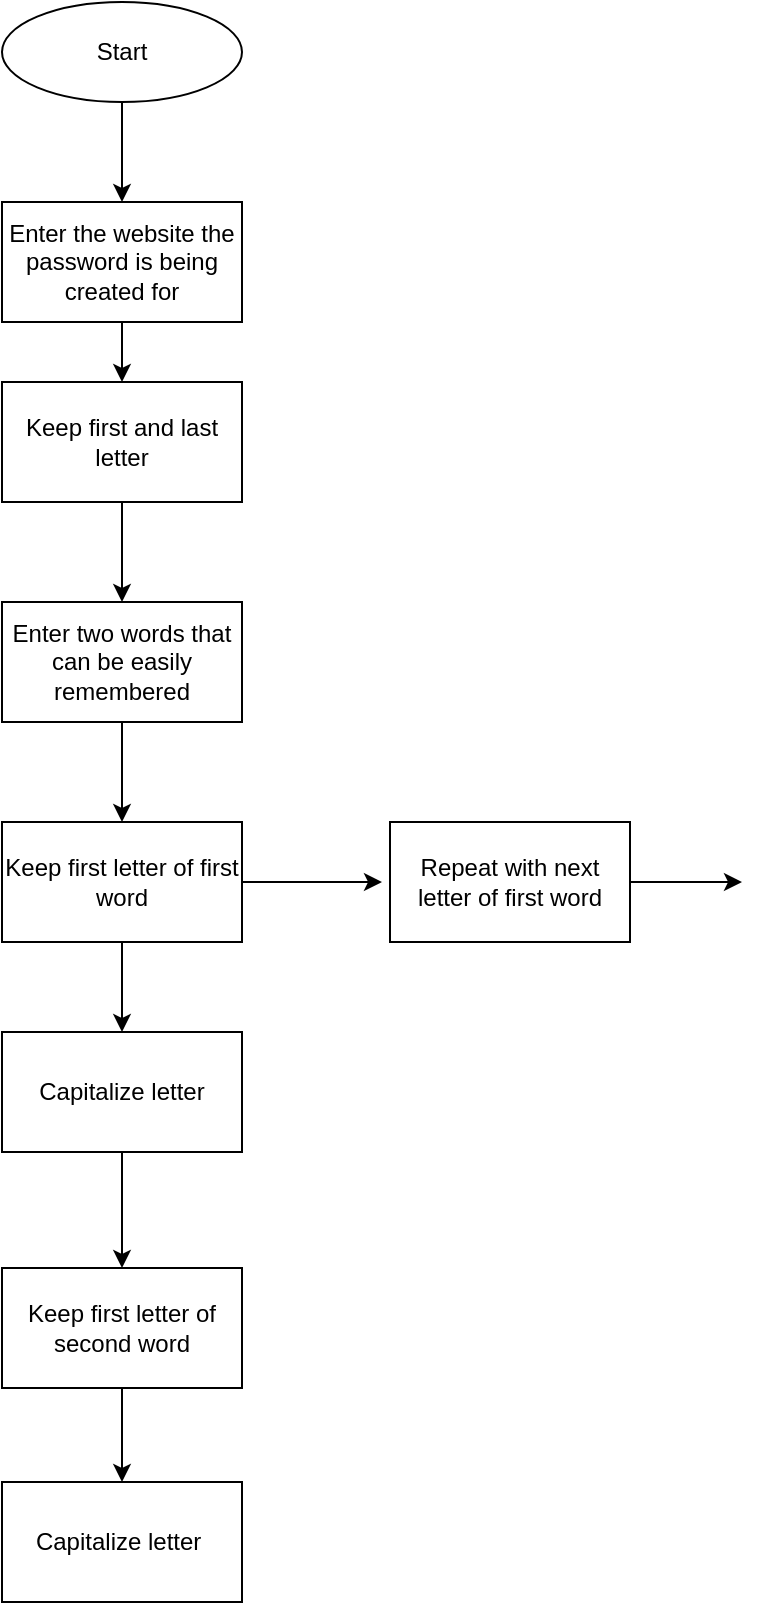 <mxfile version="22.0.4" type="github">
  <diagram id="C5RBs43oDa-KdzZeNtuy" name="Page-1">
    <mxGraphModel dx="1434" dy="758" grid="1" gridSize="10" guides="1" tooltips="1" connect="1" arrows="1" fold="1" page="1" pageScale="1" pageWidth="827" pageHeight="1169" math="0" shadow="0">
      <root>
        <mxCell id="WIyWlLk6GJQsqaUBKTNV-0" />
        <mxCell id="WIyWlLk6GJQsqaUBKTNV-1" parent="WIyWlLk6GJQsqaUBKTNV-0" />
        <mxCell id="c36ltqFskDGb-_e4Guu1-21" style="edgeStyle=orthogonalEdgeStyle;rounded=0;orthogonalLoop=1;jettySize=auto;html=1;" edge="1" parent="WIyWlLk6GJQsqaUBKTNV-1" source="c36ltqFskDGb-_e4Guu1-0" target="c36ltqFskDGb-_e4Guu1-2">
          <mxGeometry relative="1" as="geometry" />
        </mxCell>
        <mxCell id="c36ltqFskDGb-_e4Guu1-0" value="Start" style="ellipse;whiteSpace=wrap;html=1;" vertex="1" parent="WIyWlLk6GJQsqaUBKTNV-1">
          <mxGeometry x="160" y="70" width="120" height="50" as="geometry" />
        </mxCell>
        <mxCell id="c36ltqFskDGb-_e4Guu1-24" style="edgeStyle=orthogonalEdgeStyle;rounded=0;orthogonalLoop=1;jettySize=auto;html=1;entryX=0.5;entryY=0;entryDx=0;entryDy=0;" edge="1" parent="WIyWlLk6GJQsqaUBKTNV-1" source="c36ltqFskDGb-_e4Guu1-2" target="c36ltqFskDGb-_e4Guu1-3">
          <mxGeometry relative="1" as="geometry" />
        </mxCell>
        <mxCell id="c36ltqFskDGb-_e4Guu1-2" value="Enter the website the password is being created for" style="rounded=0;whiteSpace=wrap;html=1;" vertex="1" parent="WIyWlLk6GJQsqaUBKTNV-1">
          <mxGeometry x="160" y="170" width="120" height="60" as="geometry" />
        </mxCell>
        <mxCell id="c36ltqFskDGb-_e4Guu1-25" value="" style="edgeStyle=orthogonalEdgeStyle;rounded=0;orthogonalLoop=1;jettySize=auto;html=1;" edge="1" parent="WIyWlLk6GJQsqaUBKTNV-1" source="c36ltqFskDGb-_e4Guu1-3" target="c36ltqFskDGb-_e4Guu1-5">
          <mxGeometry relative="1" as="geometry" />
        </mxCell>
        <mxCell id="c36ltqFskDGb-_e4Guu1-3" value="Keep first and last letter" style="rounded=0;whiteSpace=wrap;html=1;" vertex="1" parent="WIyWlLk6GJQsqaUBKTNV-1">
          <mxGeometry x="160" y="260" width="120" height="60" as="geometry" />
        </mxCell>
        <mxCell id="c36ltqFskDGb-_e4Guu1-27" style="edgeStyle=orthogonalEdgeStyle;rounded=0;orthogonalLoop=1;jettySize=auto;html=1;entryX=0.5;entryY=0;entryDx=0;entryDy=0;" edge="1" parent="WIyWlLk6GJQsqaUBKTNV-1" source="c36ltqFskDGb-_e4Guu1-5" target="c36ltqFskDGb-_e4Guu1-6">
          <mxGeometry relative="1" as="geometry" />
        </mxCell>
        <mxCell id="c36ltqFskDGb-_e4Guu1-5" value="Enter two words that can be easily remembered" style="rounded=0;whiteSpace=wrap;html=1;" vertex="1" parent="WIyWlLk6GJQsqaUBKTNV-1">
          <mxGeometry x="160" y="370" width="120" height="60" as="geometry" />
        </mxCell>
        <mxCell id="c36ltqFskDGb-_e4Guu1-28" style="edgeStyle=orthogonalEdgeStyle;rounded=0;orthogonalLoop=1;jettySize=auto;html=1;entryX=0.5;entryY=0;entryDx=0;entryDy=0;" edge="1" parent="WIyWlLk6GJQsqaUBKTNV-1" source="c36ltqFskDGb-_e4Guu1-6" target="c36ltqFskDGb-_e4Guu1-10">
          <mxGeometry relative="1" as="geometry" />
        </mxCell>
        <mxCell id="c36ltqFskDGb-_e4Guu1-34" style="edgeStyle=orthogonalEdgeStyle;rounded=0;orthogonalLoop=1;jettySize=auto;html=1;" edge="1" parent="WIyWlLk6GJQsqaUBKTNV-1" source="c36ltqFskDGb-_e4Guu1-6">
          <mxGeometry relative="1" as="geometry">
            <mxPoint x="350" y="510" as="targetPoint" />
          </mxGeometry>
        </mxCell>
        <mxCell id="c36ltqFskDGb-_e4Guu1-6" value="Keep first letter of first word" style="rounded=0;whiteSpace=wrap;html=1;" vertex="1" parent="WIyWlLk6GJQsqaUBKTNV-1">
          <mxGeometry x="160" y="480" width="120" height="60" as="geometry" />
        </mxCell>
        <mxCell id="c36ltqFskDGb-_e4Guu1-20" style="edgeStyle=orthogonalEdgeStyle;rounded=0;orthogonalLoop=1;jettySize=auto;html=1;entryX=0.5;entryY=0;entryDx=0;entryDy=0;" edge="1" parent="WIyWlLk6GJQsqaUBKTNV-1" source="c36ltqFskDGb-_e4Guu1-10" target="c36ltqFskDGb-_e4Guu1-13">
          <mxGeometry relative="1" as="geometry" />
        </mxCell>
        <mxCell id="c36ltqFskDGb-_e4Guu1-10" value="Capitalize letter" style="rounded=0;whiteSpace=wrap;html=1;" vertex="1" parent="WIyWlLk6GJQsqaUBKTNV-1">
          <mxGeometry x="160" y="585" width="120" height="60" as="geometry" />
        </mxCell>
        <mxCell id="c36ltqFskDGb-_e4Guu1-30" style="edgeStyle=orthogonalEdgeStyle;rounded=0;orthogonalLoop=1;jettySize=auto;html=1;" edge="1" parent="WIyWlLk6GJQsqaUBKTNV-1" source="c36ltqFskDGb-_e4Guu1-13">
          <mxGeometry relative="1" as="geometry">
            <mxPoint x="220" y="810" as="targetPoint" />
          </mxGeometry>
        </mxCell>
        <mxCell id="c36ltqFskDGb-_e4Guu1-13" value="Keep first letter of second word" style="rounded=0;whiteSpace=wrap;html=1;" vertex="1" parent="WIyWlLk6GJQsqaUBKTNV-1">
          <mxGeometry x="160" y="703" width="120" height="60" as="geometry" />
        </mxCell>
        <mxCell id="c36ltqFskDGb-_e4Guu1-16" value="Capitalize letter&amp;nbsp;" style="rounded=0;whiteSpace=wrap;html=1;" vertex="1" parent="WIyWlLk6GJQsqaUBKTNV-1">
          <mxGeometry x="160" y="810" width="120" height="60" as="geometry" />
        </mxCell>
        <mxCell id="c36ltqFskDGb-_e4Guu1-38" style="edgeStyle=orthogonalEdgeStyle;rounded=0;orthogonalLoop=1;jettySize=auto;html=1;" edge="1" parent="WIyWlLk6GJQsqaUBKTNV-1" source="c36ltqFskDGb-_e4Guu1-35">
          <mxGeometry relative="1" as="geometry">
            <mxPoint x="530" y="510" as="targetPoint" />
          </mxGeometry>
        </mxCell>
        <mxCell id="c36ltqFskDGb-_e4Guu1-35" value="Repeat with next letter of first word" style="rounded=0;whiteSpace=wrap;html=1;" vertex="1" parent="WIyWlLk6GJQsqaUBKTNV-1">
          <mxGeometry x="354" y="480" width="120" height="60" as="geometry" />
        </mxCell>
      </root>
    </mxGraphModel>
  </diagram>
</mxfile>
